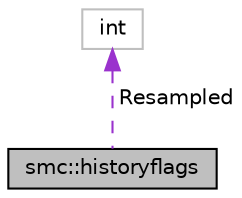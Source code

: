 digraph "smc::historyflags"
{
 // LATEX_PDF_SIZE
  edge [fontname="Helvetica",fontsize="10",labelfontname="Helvetica",labelfontsize="10"];
  node [fontname="Helvetica",fontsize="10",shape=record];
  Node1 [label="smc::historyflags",height=0.2,width=0.4,color="black", fillcolor="grey75", style="filled", fontcolor="black",tooltip="The historyflags class holds a set of flags which describe various properties of the particle system ..."];
  Node2 -> Node1 [dir="back",color="darkorchid3",fontsize="10",style="dashed",label=" Resampled" ,fontname="Helvetica"];
  Node2 [label="int",height=0.2,width=0.4,color="grey75", fillcolor="white", style="filled",tooltip=" "];
}
